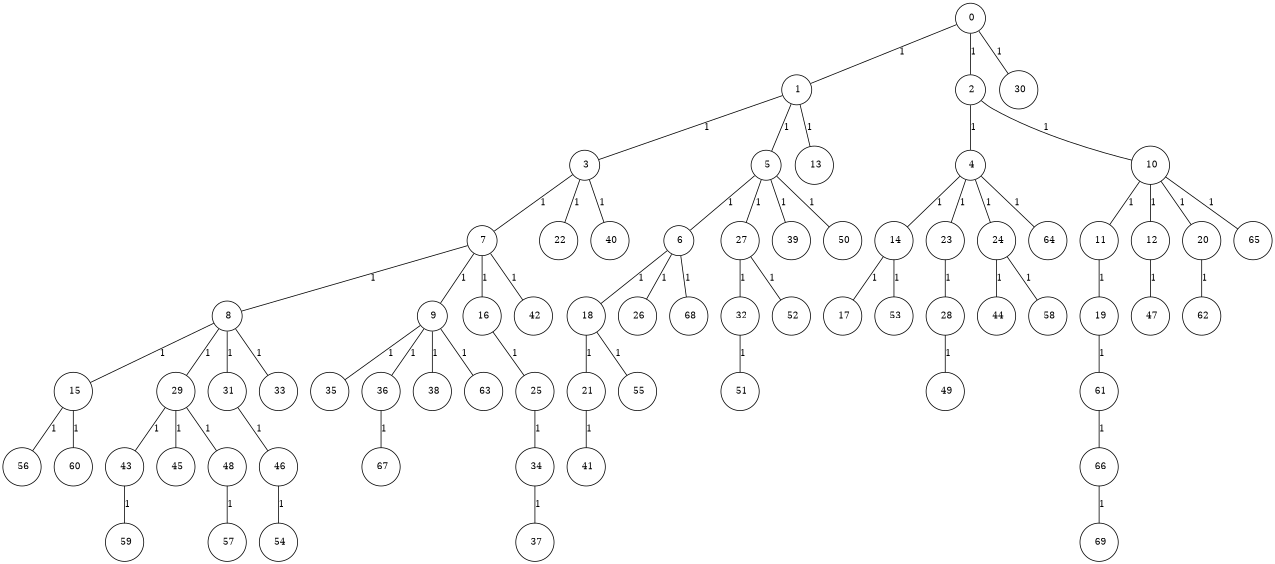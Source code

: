 graph G {
size="8.5,11;"
ratio = "expand;"
fixedsize="true;"
overlap="scale;"
node[shape=circle,width=.12,hight=.12,fontsize=12]
edge[fontsize=12]

0[label=" 0" color=black, pos="0.33423844,1.855479!"];
1[label=" 1" color=black, pos="0.83705421,1.2215479!"];
2[label=" 2" color=black, pos="0.005109163,0.3837735!"];
3[label=" 3" color=black, pos="2.6783071,0.72272818!"];
4[label=" 4" color=black, pos="0.11344964,0.19640881!"];
5[label=" 5" color=black, pos="1.760587,0.96971516!"];
6[label=" 6" color=black, pos="0.27727295,0.74357211!"];
7[label=" 7" color=black, pos="1.2733021,2.6638351!"];
8[label=" 8" color=black, pos="1.7063706,0.78395009!"];
9[label=" 9" color=black, pos="0.20323984,1.7515354!"];
10[label=" 10" color=black, pos="0.37487362,1.0761631!"];
11[label=" 11" color=black, pos="1.3487984,2.7263095!"];
12[label=" 12" color=black, pos="2.8038986,1.5178048!"];
13[label=" 13" color=black, pos="2.0354494,1.5716443!"];
14[label=" 14" color=black, pos="1.2918031,2.8589752!"];
15[label=" 15" color=black, pos="0.17113735,0.17264576!"];
16[label=" 16" color=black, pos="0.042124498,0.42093285!"];
17[label=" 17" color=black, pos="1.9620939,1.4537133!"];
18[label=" 18" color=black, pos="0.30777714,1.3901482!"];
19[label=" 19" color=black, pos="1.3287678,1.1188236!"];
20[label=" 20" color=black, pos="1.039176,2.6971521!"];
21[label=" 21" color=black, pos="2.1241484,0.38734786!"];
22[label=" 22" color=black, pos="2.5840129,1.9810567!"];
23[label=" 23" color=black, pos="2.7691334,0.63265823!"];
24[label=" 24" color=black, pos="2.1102983,1.0566223!"];
25[label=" 25" color=black, pos="2.2260593,2.4093596!"];
26[label=" 26" color=black, pos="1.0402121,2.190412!"];
27[label=" 27" color=black, pos="2.9159655,0.50164628!"];
28[label=" 28" color=black, pos="0.94586394,1.029767!"];
29[label=" 29" color=black, pos="0.46759482,1.4859638!"];
30[label=" 30" color=black, pos="1.6634379,1.8067579!"];
31[label=" 31" color=black, pos="0.62072298,1.2438293!"];
32[label=" 32" color=black, pos="0.49300725,0.80341345!"];
33[label=" 33" color=black, pos="0.81078716,2.252903!"];
34[label=" 34" color=black, pos="1.0122809,2.2199791!"];
35[label=" 35" color=black, pos="2.7525506,0.88338794!"];
36[label=" 36" color=black, pos="1.9204237,0.76842684!"];
37[label=" 37" color=black, pos="0.33026979,2.4396263!"];
38[label=" 38" color=black, pos="1.7214112,2.4262791!"];
39[label=" 39" color=black, pos="0.68580037,0.073155463!"];
40[label=" 40" color=black, pos="1.97056,0.8978742!"];
41[label=" 41" color=black, pos="2.089342,1.6323464!"];
42[label=" 42" color=black, pos="2.5940923,2.0298693!"];
43[label=" 43" color=black, pos="2.5739508,0.045057324!"];
44[label=" 44" color=black, pos="1.8264122,1.8823931!"];
45[label=" 45" color=black, pos="2.0678748,0.15038974!"];
46[label=" 46" color=black, pos="0.56840352,0.13142021!"];
47[label=" 47" color=black, pos="2.2467773,0.43301152!"];
48[label=" 48" color=black, pos="2.0811446,0.99868436!"];
49[label=" 49" color=black, pos="2.481663,2.2721095!"];
50[label=" 50" color=black, pos="0.48335613,0.42239806!"];
51[label=" 51" color=black, pos="2.2152361,2.5516814!"];
52[label=" 52" color=black, pos="1.2809395,1.1983303!"];
53[label=" 53" color=black, pos="0.7560938,2.1381004!"];
54[label=" 54" color=black, pos="1.9253889,0.57870122!"];
55[label=" 55" color=black, pos="1.4740963,2.3895034!"];
56[label=" 56" color=black, pos="0.34259846,1.7257275!"];
57[label=" 57" color=black, pos="1.0192185,0.90001665!"];
58[label=" 58" color=black, pos="0.29981589,0.55988151!"];
59[label=" 59" color=black, pos="2.7898701,0.55670038!"];
60[label=" 60" color=black, pos="1.5456374,2.419624!"];
61[label=" 61" color=black, pos="1.1037508,0.62622854!"];
62[label=" 62" color=black, pos="2.8272451,1.2013059!"];
63[label=" 63" color=black, pos="2.2166425,0.85658226!"];
64[label=" 64" color=black, pos="0.97899711,2.3835024!"];
65[label=" 65" color=black, pos="0.58014678,0.50079019!"];
66[label=" 66" color=black, pos="0.60593374,2.3950147!"];
67[label=" 67" color=black, pos="1.1722346,0.46661348!"];
68[label=" 68" color=black, pos="0.7067458,2.0196033!"];
69[label=" 69" color=black, pos="2.4439619,0.83963636!"];
0--1[label="1"]
0--2[label="1"]
0--30[label="1"]
1--3[label="1"]
1--5[label="1"]
1--13[label="1"]
2--4[label="1"]
2--10[label="1"]
3--7[label="1"]
3--22[label="1"]
3--40[label="1"]
4--14[label="1"]
4--23[label="1"]
4--24[label="1"]
4--64[label="1"]
5--6[label="1"]
5--27[label="1"]
5--39[label="1"]
5--50[label="1"]
6--18[label="1"]
6--26[label="1"]
6--68[label="1"]
7--8[label="1"]
7--9[label="1"]
7--16[label="1"]
7--42[label="1"]
8--15[label="1"]
8--29[label="1"]
8--31[label="1"]
8--33[label="1"]
9--35[label="1"]
9--36[label="1"]
9--38[label="1"]
9--63[label="1"]
10--11[label="1"]
10--12[label="1"]
10--20[label="1"]
10--65[label="1"]
11--19[label="1"]
12--47[label="1"]
14--17[label="1"]
14--53[label="1"]
15--56[label="1"]
15--60[label="1"]
16--25[label="1"]
18--21[label="1"]
18--55[label="1"]
19--61[label="1"]
20--62[label="1"]
21--41[label="1"]
23--28[label="1"]
24--44[label="1"]
24--58[label="1"]
25--34[label="1"]
27--32[label="1"]
27--52[label="1"]
28--49[label="1"]
29--43[label="1"]
29--45[label="1"]
29--48[label="1"]
31--46[label="1"]
32--51[label="1"]
34--37[label="1"]
36--67[label="1"]
43--59[label="1"]
46--54[label="1"]
48--57[label="1"]
61--66[label="1"]
66--69[label="1"]

}
